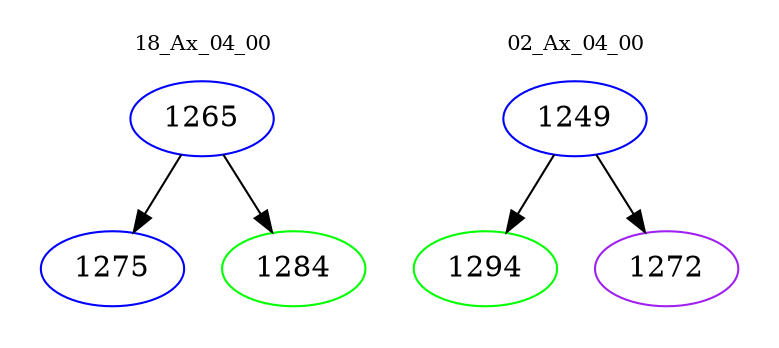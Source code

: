 digraph{
subgraph cluster_0 {
color = white
label = "18_Ax_04_00";
fontsize=10;
T0_1265 [label="1265", color="blue"]
T0_1265 -> T0_1275 [color="black"]
T0_1275 [label="1275", color="blue"]
T0_1265 -> T0_1284 [color="black"]
T0_1284 [label="1284", color="green"]
}
subgraph cluster_1 {
color = white
label = "02_Ax_04_00";
fontsize=10;
T1_1249 [label="1249", color="blue"]
T1_1249 -> T1_1294 [color="black"]
T1_1294 [label="1294", color="green"]
T1_1249 -> T1_1272 [color="black"]
T1_1272 [label="1272", color="purple"]
}
}
